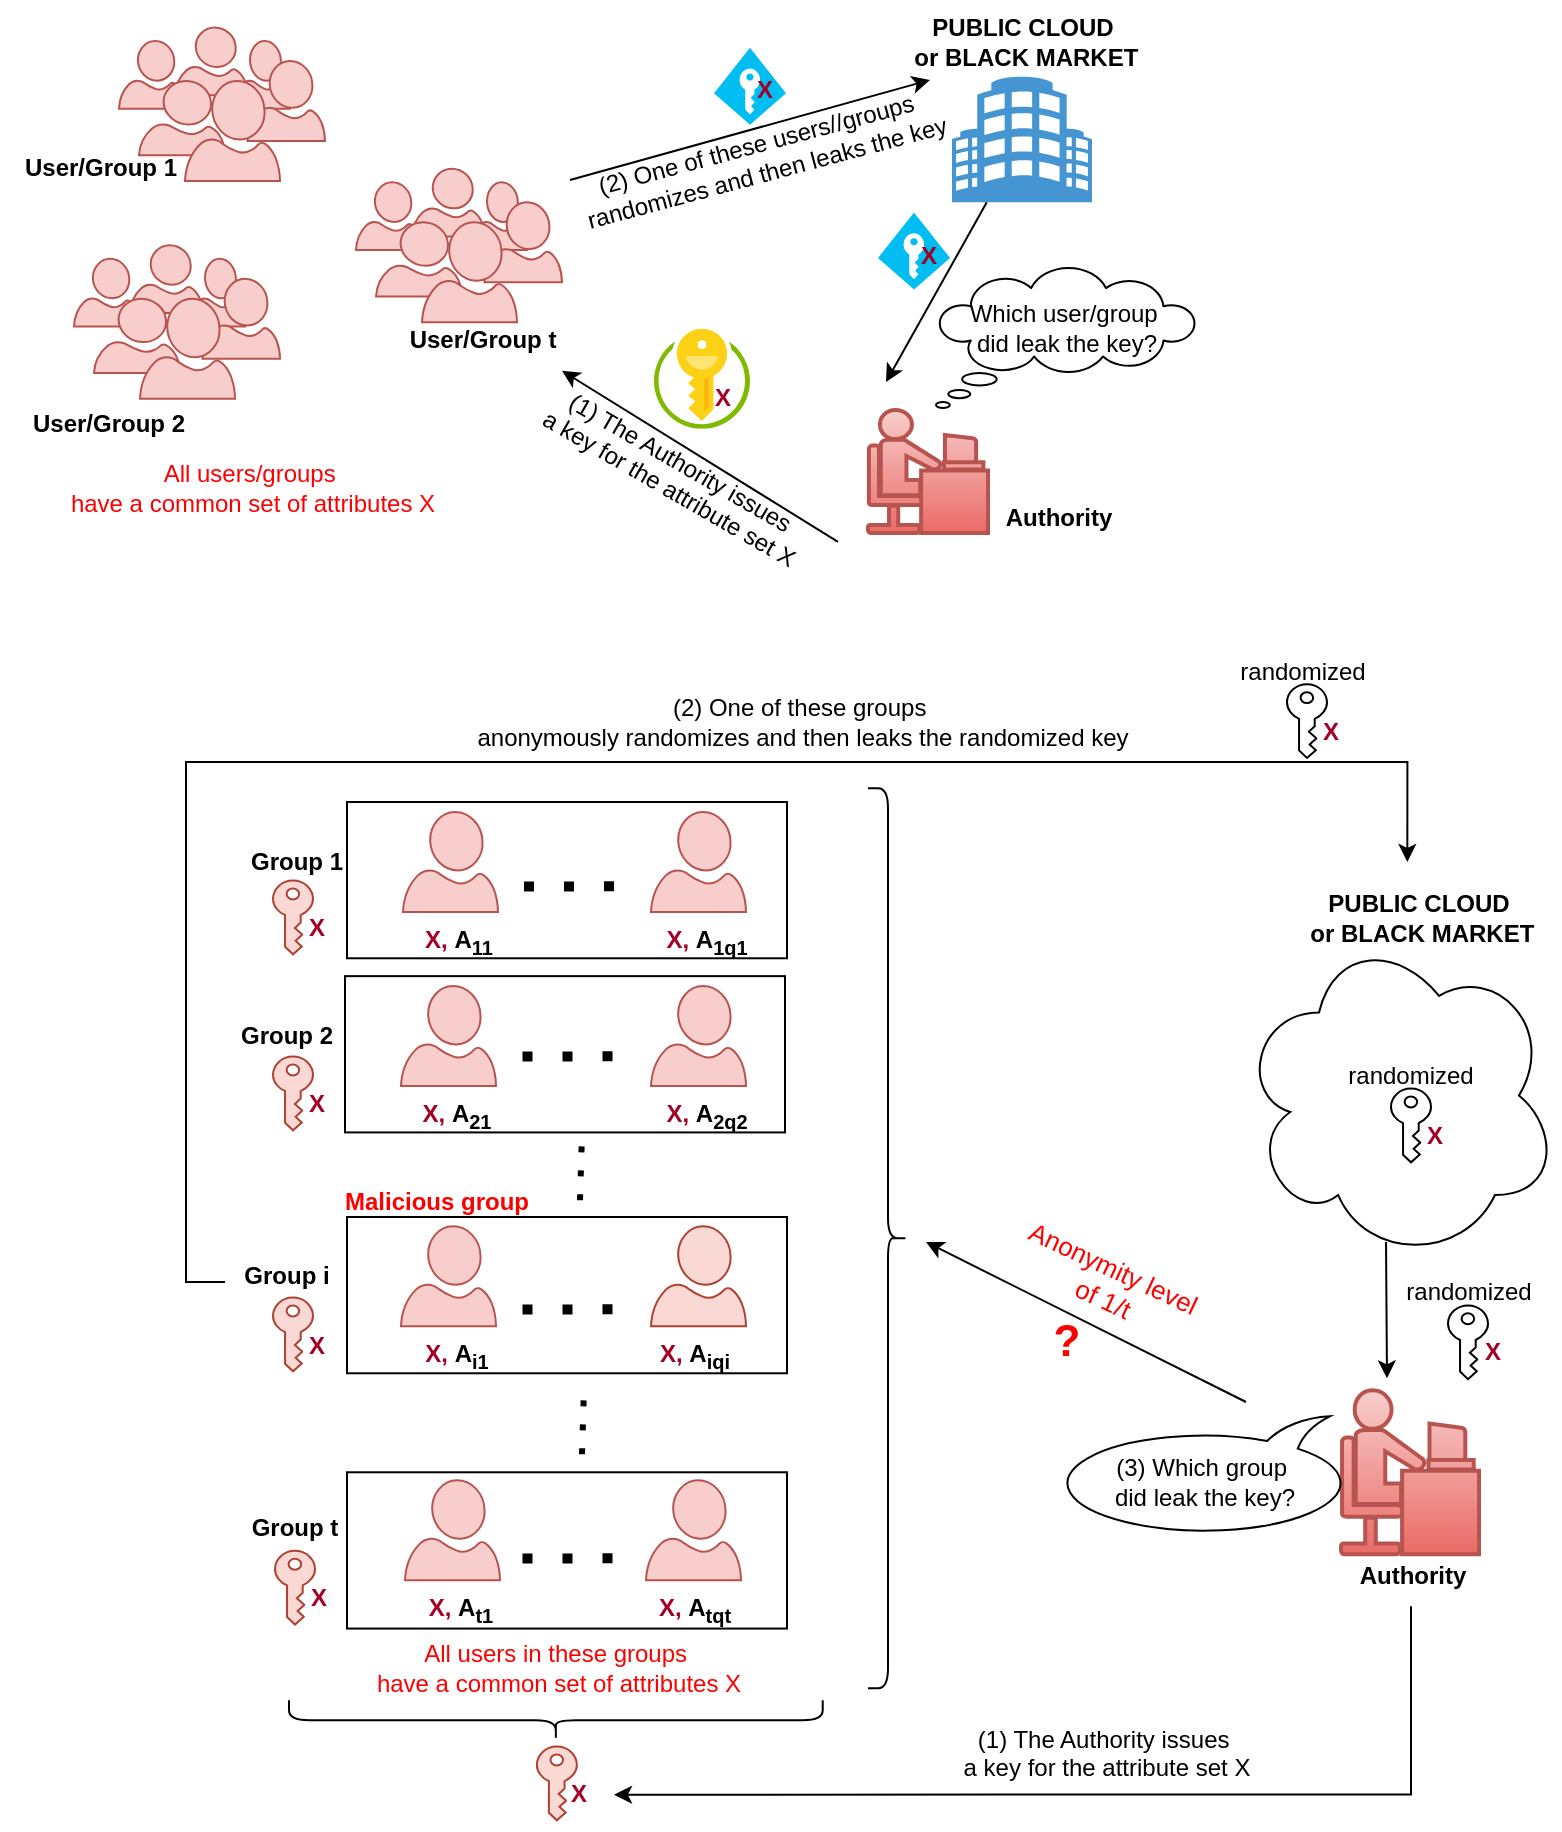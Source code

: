 <mxfile version="26.1.1">
  <diagram name="Page-1" id="iNv-rYqBdV9eewJ0w_0u">
    <mxGraphModel dx="1434" dy="827" grid="1" gridSize="10" guides="1" tooltips="1" connect="1" arrows="1" fold="1" page="1" pageScale="1" pageWidth="827" pageHeight="1169" math="0" shadow="0">
      <root>
        <mxCell id="0" />
        <mxCell id="1" parent="0" />
        <mxCell id="Tk-aLL4FKmr5D07AJqrm-2" value="" style="whiteSpace=wrap;html=1;shape=mxgraph.basic.cloud_callout" vertex="1" parent="1">
          <mxGeometry x="525" y="543" width="130" height="70" as="geometry" />
        </mxCell>
        <mxCell id="Tk-aLL4FKmr5D07AJqrm-13" value="" style="image;sketch=0;aspect=fixed;html=1;points=[];align=center;fontSize=12;image=img/lib/mscae/Key_Vaults.svg;" vertex="1" parent="1">
          <mxGeometry x="384" y="573.39" width="48" height="50" as="geometry" />
        </mxCell>
        <mxCell id="Tk-aLL4FKmr5D07AJqrm-19" value="" style="verticalLabelPosition=bottom;html=1;verticalAlign=top;align=center;strokeColor=#b85450;fillColor=#f8cecc;shape=mxgraph.azure.user;" vertex="1" parent="1">
          <mxGeometry x="144.5" y="422.74" width="36.25" height="33.86" as="geometry" />
        </mxCell>
        <mxCell id="r3IqpD6B1Du6_-x1D-pc-7" value="PUBLIC CLOUD&lt;div&gt;&amp;nbsp;or BLACK MARKET&lt;/div&gt;" style="text;html=1;align=center;verticalAlign=middle;resizable=0;points=[];autosize=1;strokeColor=none;fillColor=none;fontStyle=1" parent="1" vertex="1">
          <mxGeometry x="503" y="409.53" width="130" height="40" as="geometry" />
        </mxCell>
        <mxCell id="r3IqpD6B1Du6_-x1D-pc-16" value="" style="verticalLabelPosition=bottom;html=1;verticalAlign=top;align=center;strokeColor=#b85450;fillColor=#f8cecc;shape=mxgraph.azure.user;" parent="1" vertex="1">
          <mxGeometry x="174" y="429.53" width="28" height="33.86" as="geometry" />
        </mxCell>
        <mxCell id="r3IqpD6B1Du6_-x1D-pc-18" value="" style="shape=mxgraph.cisco.people.androgenous_person;html=1;pointerEvents=1;dashed=0;fillColor=#f8cecc;strokeColor=#b85450;strokeWidth=2;verticalLabelPosition=bottom;verticalAlign=top;align=center;outlineConnect=0;gradientColor=#ea6b66;" parent="1" vertex="1">
          <mxGeometry x="491" y="614.06" width="60" height="61.47" as="geometry" />
        </mxCell>
        <mxCell id="r3IqpD6B1Du6_-x1D-pc-19" value="&lt;font color=&quot;#a20025&quot;&gt;X&lt;/font&gt;" style="text;html=1;align=center;verticalAlign=middle;resizable=0;points=[];autosize=1;strokeColor=none;fillColor=none;fontStyle=1" parent="1" vertex="1">
          <mxGeometry x="403" y="593.39" width="30" height="30" as="geometry" />
        </mxCell>
        <mxCell id="r3IqpD6B1Du6_-x1D-pc-36" value="Authority" style="text;html=1;align=center;verticalAlign=middle;resizable=0;points=[];autosize=1;strokeColor=none;fillColor=none;fontStyle=1" parent="1" vertex="1">
          <mxGeometry x="551" y="653.39" width="70" height="30" as="geometry" />
        </mxCell>
        <mxCell id="r3IqpD6B1Du6_-x1D-pc-43" value="" style="verticalLabelPosition=bottom;html=1;verticalAlign=top;align=center;strokeColor=#b85450;fillColor=#f8cecc;shape=mxgraph.azure.user;" parent="1" vertex="1">
          <mxGeometry x="116.5" y="429.53" width="33" height="33.86" as="geometry" />
        </mxCell>
        <mxCell id="Tk-aLL4FKmr5D07AJqrm-1" value="&lt;span style=&quot;color: rgb(255, 0, 0);&quot;&gt;All users/groups&amp;nbsp;&lt;/span&gt;&lt;div&gt;&lt;span style=&quot;color: rgb(255, 0, 0);&quot;&gt;have a common set of attributes X&lt;/span&gt;&lt;/div&gt;" style="text;html=1;align=center;verticalAlign=middle;resizable=0;points=[];autosize=1;strokeColor=none;fillColor=none;" vertex="1" parent="1">
          <mxGeometry x="78" y="633.39" width="210" height="40" as="geometry" />
        </mxCell>
        <mxCell id="Tk-aLL4FKmr5D07AJqrm-9" value="&lt;b&gt;User/Group 1&lt;/b&gt;" style="text;html=1;align=center;verticalAlign=middle;resizable=0;points=[];autosize=1;strokeColor=none;fillColor=none;" vertex="1" parent="1">
          <mxGeometry x="57" y="477.6" width="100" height="30" as="geometry" />
        </mxCell>
        <mxCell id="Tk-aLL4FKmr5D07AJqrm-10" value="&lt;b&gt;User/&lt;/b&gt;&lt;b&gt;Group 2&lt;/b&gt;" style="text;html=1;align=center;verticalAlign=middle;resizable=0;points=[];autosize=1;strokeColor=none;fillColor=none;" vertex="1" parent="1">
          <mxGeometry x="60.5" y="605.53" width="100" height="30" as="geometry" />
        </mxCell>
        <mxCell id="Tk-aLL4FKmr5D07AJqrm-11" value="&lt;b&gt;User/&lt;/b&gt;&lt;b&gt;Group t&lt;/b&gt;" style="text;html=1;align=center;verticalAlign=middle;resizable=0;points=[];autosize=1;strokeColor=none;fillColor=none;" vertex="1" parent="1">
          <mxGeometry x="248" y="564.39" width="100" height="30" as="geometry" />
        </mxCell>
        <mxCell id="Tk-aLL4FKmr5D07AJqrm-14" value="Which user/group&amp;nbsp;&lt;div&gt;did leak the key?&lt;/div&gt;" style="text;html=1;align=center;verticalAlign=middle;resizable=0;points=[];autosize=1;strokeColor=none;fillColor=none;" vertex="1" parent="1">
          <mxGeometry x="530" y="553.39" width="120" height="40" as="geometry" />
        </mxCell>
        <mxCell id="Tk-aLL4FKmr5D07AJqrm-16" value="" style="verticalLabelPosition=bottom;html=1;verticalAlign=top;align=center;strokeColor=#b85450;fillColor=#f8cecc;shape=mxgraph.azure.user;" vertex="1" parent="1">
          <mxGeometry x="126.5" y="449.53" width="43" height="37.07" as="geometry" />
        </mxCell>
        <mxCell id="Tk-aLL4FKmr5D07AJqrm-17" value="" style="verticalLabelPosition=bottom;html=1;verticalAlign=top;align=center;strokeColor=#b85450;fillColor=#f8cecc;shape=mxgraph.azure.user;" vertex="1" parent="1">
          <mxGeometry x="180.75" y="439.53" width="38.75" height="40" as="geometry" />
        </mxCell>
        <mxCell id="Tk-aLL4FKmr5D07AJqrm-18" value="" style="verticalLabelPosition=bottom;html=1;verticalAlign=top;align=center;strokeColor=#b85450;fillColor=#f8cecc;shape=mxgraph.azure.user;" vertex="1" parent="1">
          <mxGeometry x="149.5" y="449.53" width="47.5" height="50" as="geometry" />
        </mxCell>
        <mxCell id="Tk-aLL4FKmr5D07AJqrm-20" value="" style="verticalLabelPosition=bottom;html=1;verticalAlign=top;align=center;strokeColor=#b85450;fillColor=#f8cecc;shape=mxgraph.azure.user;" vertex="1" parent="1">
          <mxGeometry x="122" y="531.6" width="36.25" height="33.86" as="geometry" />
        </mxCell>
        <mxCell id="Tk-aLL4FKmr5D07AJqrm-21" value="" style="verticalLabelPosition=bottom;html=1;verticalAlign=top;align=center;strokeColor=#b85450;fillColor=#f8cecc;shape=mxgraph.azure.user;" vertex="1" parent="1">
          <mxGeometry x="151.5" y="538.39" width="28" height="33.86" as="geometry" />
        </mxCell>
        <mxCell id="Tk-aLL4FKmr5D07AJqrm-22" value="" style="verticalLabelPosition=bottom;html=1;verticalAlign=top;align=center;strokeColor=#b85450;fillColor=#f8cecc;shape=mxgraph.azure.user;" vertex="1" parent="1">
          <mxGeometry x="94" y="538.39" width="33" height="33.86" as="geometry" />
        </mxCell>
        <mxCell id="Tk-aLL4FKmr5D07AJqrm-23" value="" style="verticalLabelPosition=bottom;html=1;verticalAlign=top;align=center;strokeColor=#b85450;fillColor=#f8cecc;shape=mxgraph.azure.user;" vertex="1" parent="1">
          <mxGeometry x="104" y="558.39" width="43" height="37.07" as="geometry" />
        </mxCell>
        <mxCell id="Tk-aLL4FKmr5D07AJqrm-24" value="" style="verticalLabelPosition=bottom;html=1;verticalAlign=top;align=center;strokeColor=#b85450;fillColor=#f8cecc;shape=mxgraph.azure.user;" vertex="1" parent="1">
          <mxGeometry x="158.25" y="548.39" width="38.75" height="40" as="geometry" />
        </mxCell>
        <mxCell id="Tk-aLL4FKmr5D07AJqrm-25" value="" style="verticalLabelPosition=bottom;html=1;verticalAlign=top;align=center;strokeColor=#b85450;fillColor=#f8cecc;shape=mxgraph.azure.user;" vertex="1" parent="1">
          <mxGeometry x="127" y="558.39" width="47.5" height="50" as="geometry" />
        </mxCell>
        <mxCell id="Tk-aLL4FKmr5D07AJqrm-32" value="" style="verticalLabelPosition=bottom;html=1;verticalAlign=top;align=center;strokeColor=#b85450;fillColor=#f8cecc;shape=mxgraph.azure.user;" vertex="1" parent="1">
          <mxGeometry x="263" y="493.39" width="36.25" height="33.86" as="geometry" />
        </mxCell>
        <mxCell id="Tk-aLL4FKmr5D07AJqrm-33" value="" style="verticalLabelPosition=bottom;html=1;verticalAlign=top;align=center;strokeColor=#b85450;fillColor=#f8cecc;shape=mxgraph.azure.user;" vertex="1" parent="1">
          <mxGeometry x="292.5" y="500.18" width="28" height="33.86" as="geometry" />
        </mxCell>
        <mxCell id="Tk-aLL4FKmr5D07AJqrm-34" value="" style="verticalLabelPosition=bottom;html=1;verticalAlign=top;align=center;strokeColor=#b85450;fillColor=#f8cecc;shape=mxgraph.azure.user;" vertex="1" parent="1">
          <mxGeometry x="235" y="500.18" width="33" height="33.86" as="geometry" />
        </mxCell>
        <mxCell id="Tk-aLL4FKmr5D07AJqrm-35" value="" style="verticalLabelPosition=bottom;html=1;verticalAlign=top;align=center;strokeColor=#b85450;fillColor=#f8cecc;shape=mxgraph.azure.user;" vertex="1" parent="1">
          <mxGeometry x="245" y="520.18" width="43" height="37.07" as="geometry" />
        </mxCell>
        <mxCell id="Tk-aLL4FKmr5D07AJqrm-36" value="" style="verticalLabelPosition=bottom;html=1;verticalAlign=top;align=center;strokeColor=#b85450;fillColor=#f8cecc;shape=mxgraph.azure.user;" vertex="1" parent="1">
          <mxGeometry x="299.25" y="510.18" width="38.75" height="40" as="geometry" />
        </mxCell>
        <mxCell id="Tk-aLL4FKmr5D07AJqrm-37" value="" style="verticalLabelPosition=bottom;html=1;verticalAlign=top;align=center;strokeColor=#b85450;fillColor=#f8cecc;shape=mxgraph.azure.user;" vertex="1" parent="1">
          <mxGeometry x="268" y="520.18" width="47.5" height="50" as="geometry" />
        </mxCell>
        <mxCell id="Tk-aLL4FKmr5D07AJqrm-49" value="" style="shadow=0;dashed=0;html=1;strokeColor=none;fillColor=#4495D1;labelPosition=center;verticalLabelPosition=bottom;verticalAlign=top;align=center;outlineConnect=0;shape=mxgraph.veeam.building;" vertex="1" parent="1">
          <mxGeometry x="533" y="447.37" width="70" height="62.81" as="geometry" />
        </mxCell>
        <mxCell id="Tk-aLL4FKmr5D07AJqrm-52" value="" style="endArrow=classic;html=1;rounded=0;" edge="1" parent="1">
          <mxGeometry width="50" height="50" relative="1" as="geometry">
            <mxPoint x="476" y="679.92" as="sourcePoint" />
            <mxPoint x="338" y="594.39" as="targetPoint" />
          </mxGeometry>
        </mxCell>
        <mxCell id="Tk-aLL4FKmr5D07AJqrm-53" value="(1) The Authority issues&amp;nbsp;&lt;div&gt;a key for the attribute set X&lt;div&gt;&lt;br&gt;&lt;/div&gt;&lt;/div&gt;" style="text;html=1;align=center;verticalAlign=middle;resizable=0;points=[];autosize=1;strokeColor=none;fillColor=none;rotation=30;" vertex="1" parent="1">
          <mxGeometry x="305.5" y="623.39" width="170" height="60" as="geometry" />
        </mxCell>
        <mxCell id="Tk-aLL4FKmr5D07AJqrm-56" value="" style="verticalLabelPosition=bottom;html=1;verticalAlign=top;align=center;strokeColor=none;fillColor=#00BEF2;shape=mxgraph.azure.access_control;" vertex="1" parent="1">
          <mxGeometry x="414" y="432.88" width="36" height="38.53" as="geometry" />
        </mxCell>
        <mxCell id="Tk-aLL4FKmr5D07AJqrm-57" value="&lt;font color=&quot;#a20025&quot;&gt;X&lt;/font&gt;" style="text;html=1;align=center;verticalAlign=middle;resizable=0;points=[];autosize=1;strokeColor=none;fillColor=none;fontStyle=1" vertex="1" parent="1">
          <mxGeometry x="424" y="439.08" width="30" height="30" as="geometry" />
        </mxCell>
        <mxCell id="Tk-aLL4FKmr5D07AJqrm-58" value="" style="endArrow=classic;html=1;rounded=0;" edge="1" parent="1">
          <mxGeometry width="50" height="50" relative="1" as="geometry">
            <mxPoint x="342" y="499" as="sourcePoint" />
            <mxPoint x="522" y="449" as="targetPoint" />
          </mxGeometry>
        </mxCell>
        <mxCell id="Tk-aLL4FKmr5D07AJqrm-59" value="(2) One of these users//groups&amp;nbsp;&lt;div&gt;randomizes and then leaks the key&lt;/div&gt;" style="text;html=1;align=center;verticalAlign=middle;resizable=0;points=[];autosize=1;strokeColor=none;fillColor=none;rotation=-15;" vertex="1" parent="1">
          <mxGeometry x="333" y="467.6" width="210" height="40" as="geometry" />
        </mxCell>
        <mxCell id="Tk-aLL4FKmr5D07AJqrm-62" value="" style="endArrow=classic;html=1;rounded=0;" edge="1" parent="1" source="Tk-aLL4FKmr5D07AJqrm-49">
          <mxGeometry width="50" height="50" relative="1" as="geometry">
            <mxPoint x="540" y="510" as="sourcePoint" />
            <mxPoint x="500" y="600" as="targetPoint" />
          </mxGeometry>
        </mxCell>
        <mxCell id="Tk-aLL4FKmr5D07AJqrm-63" value="" style="verticalLabelPosition=bottom;html=1;verticalAlign=top;align=center;strokeColor=none;fillColor=#00BEF2;shape=mxgraph.azure.access_control;" vertex="1" parent="1">
          <mxGeometry x="496" y="515.25" width="36" height="38.53" as="geometry" />
        </mxCell>
        <mxCell id="Tk-aLL4FKmr5D07AJqrm-64" value="&lt;font color=&quot;#a20025&quot;&gt;X&lt;/font&gt;" style="text;html=1;align=center;verticalAlign=middle;resizable=0;points=[];autosize=1;strokeColor=none;fillColor=none;fontStyle=1" vertex="1" parent="1">
          <mxGeometry x="506" y="522.45" width="30" height="30" as="geometry" />
        </mxCell>
        <mxCell id="Tk-aLL4FKmr5D07AJqrm-65" value="" style="rounded=0;whiteSpace=wrap;html=1;" vertex="1" parent="1">
          <mxGeometry x="230.5" y="1145.14" width="220" height="78.14" as="geometry" />
        </mxCell>
        <mxCell id="Tk-aLL4FKmr5D07AJqrm-66" value="" style="rounded=0;whiteSpace=wrap;html=1;" vertex="1" parent="1">
          <mxGeometry x="230.5" y="1017.5" width="220" height="78.14" as="geometry" />
        </mxCell>
        <mxCell id="Tk-aLL4FKmr5D07AJqrm-67" value="" style="rounded=0;whiteSpace=wrap;html=1;" vertex="1" parent="1">
          <mxGeometry x="229.5" y="897.07" width="220" height="78.14" as="geometry" />
        </mxCell>
        <mxCell id="Tk-aLL4FKmr5D07AJqrm-68" value="" style="rounded=0;whiteSpace=wrap;html=1;" vertex="1" parent="1">
          <mxGeometry x="230.5" y="810" width="220" height="78.14" as="geometry" />
        </mxCell>
        <mxCell id="Tk-aLL4FKmr5D07AJqrm-69" value="" style="ellipse;shape=cloud;whiteSpace=wrap;html=1;" vertex="1" parent="1">
          <mxGeometry x="676.5" y="873.72" width="160" height="166" as="geometry" />
        </mxCell>
        <mxCell id="Tk-aLL4FKmr5D07AJqrm-70" value="" style="verticalLabelPosition=bottom;html=1;verticalAlign=top;align=center;strokeColor=#b85450;fillColor=#f8cecc;shape=mxgraph.azure.user;" vertex="1" parent="1">
          <mxGeometry x="382.5" y="815" width="47.5" height="50" as="geometry" />
        </mxCell>
        <mxCell id="Tk-aLL4FKmr5D07AJqrm-71" value="" style="verticalLabelPosition=bottom;html=1;verticalAlign=top;align=center;strokeColor=#ae4132;fillColor=#fad9d5;shape=mxgraph.azure.user;" vertex="1" parent="1">
          <mxGeometry x="382.5" y="1022.14" width="47.5" height="50" as="geometry" />
        </mxCell>
        <mxCell id="Tk-aLL4FKmr5D07AJqrm-72" value="" style="verticalLabelPosition=bottom;html=1;verticalAlign=top;align=center;strokeColor=#b85450;fillColor=#f8cecc;shape=mxgraph.azure.user;" vertex="1" parent="1">
          <mxGeometry x="380" y="1149.14" width="47.5" height="50" as="geometry" />
        </mxCell>
        <mxCell id="Tk-aLL4FKmr5D07AJqrm-73" value="&lt;font color=&quot;#a20025&quot;&gt;X,&lt;/font&gt;&amp;nbsp;A&lt;sub&gt;1q1&lt;/sub&gt;" style="text;html=1;align=center;verticalAlign=middle;resizable=0;points=[];autosize=1;strokeColor=none;fillColor=none;fontStyle=1" vertex="1" parent="1">
          <mxGeometry x="379.5" y="865" width="60" height="30" as="geometry" />
        </mxCell>
        <mxCell id="Tk-aLL4FKmr5D07AJqrm-74" value="" style="sketch=0;pointerEvents=1;shadow=0;dashed=0;html=1;labelPosition=center;verticalLabelPosition=bottom;verticalAlign=top;outlineConnect=0;align=center;shape=mxgraph.office.security.key_permissions;rotation=0;" vertex="1" parent="1">
          <mxGeometry x="752.5" y="953.29" width="20" height="36.85" as="geometry" />
        </mxCell>
        <mxCell id="Tk-aLL4FKmr5D07AJqrm-75" value="PUBLIC CLOUD&lt;div&gt;&amp;nbsp;or BLACK MARKET&lt;/div&gt;" style="text;html=1;align=center;verticalAlign=middle;resizable=0;points=[];autosize=1;strokeColor=none;fillColor=none;fontStyle=1" vertex="1" parent="1">
          <mxGeometry x="700.5" y="848.0" width="130" height="40" as="geometry" />
        </mxCell>
        <mxCell id="Tk-aLL4FKmr5D07AJqrm-76" value="randomized" style="text;html=1;align=center;verticalAlign=middle;resizable=0;points=[];autosize=1;strokeColor=none;fillColor=none;fontStyle=0" vertex="1" parent="1">
          <mxGeometry x="717" y="931.56" width="90" height="30" as="geometry" />
        </mxCell>
        <mxCell id="Tk-aLL4FKmr5D07AJqrm-77" value="" style="sketch=0;pointerEvents=1;shadow=0;dashed=0;html=1;labelPosition=center;verticalLabelPosition=bottom;verticalAlign=top;outlineConnect=0;align=center;shape=mxgraph.office.security.key_permissions;rotation=0;" vertex="1" parent="1">
          <mxGeometry x="700.5" y="751.15" width="20" height="36.85" as="geometry" />
        </mxCell>
        <mxCell id="Tk-aLL4FKmr5D07AJqrm-78" value="&lt;font color=&quot;#a20025&quot;&gt;X&lt;/font&gt;" style="text;html=1;align=center;verticalAlign=middle;resizable=0;points=[];autosize=1;strokeColor=none;fillColor=none;fontStyle=1" vertex="1" parent="1">
          <mxGeometry x="706.5" y="760" width="30" height="30" as="geometry" />
        </mxCell>
        <mxCell id="Tk-aLL4FKmr5D07AJqrm-81" value="&lt;font color=&quot;#a20025&quot;&gt;X,&lt;/font&gt;&amp;nbsp;A&lt;sub&gt;iqi&lt;/sub&gt;" style="text;html=1;align=center;verticalAlign=middle;resizable=0;points=[];autosize=1;strokeColor=none;fillColor=none;fontStyle=1" vertex="1" parent="1">
          <mxGeometry x="373.75" y="1072.14" width="60" height="30" as="geometry" />
        </mxCell>
        <mxCell id="Tk-aLL4FKmr5D07AJqrm-82" value="&lt;font color=&quot;#a20025&quot;&gt;X,&lt;/font&gt;&amp;nbsp;A&lt;sub&gt;tq&lt;/sub&gt;&lt;sub&gt;t&lt;/sub&gt;" style="text;html=1;align=center;verticalAlign=middle;resizable=0;points=[];autosize=1;strokeColor=none;fillColor=none;fontStyle=1" vertex="1" parent="1">
          <mxGeometry x="373.75" y="1199.14" width="60" height="30" as="geometry" />
        </mxCell>
        <mxCell id="Tk-aLL4FKmr5D07AJqrm-83" value="&lt;span style=&quot;color: rgb(255, 0, 0);&quot;&gt;Malicious group&lt;/span&gt;" style="text;html=1;align=center;verticalAlign=middle;resizable=0;points=[];autosize=1;strokeColor=none;fillColor=none;fontStyle=1" vertex="1" parent="1">
          <mxGeometry x="220" y="995.14" width="110" height="30" as="geometry" />
        </mxCell>
        <mxCell id="Tk-aLL4FKmr5D07AJqrm-84" value="" style="verticalLabelPosition=bottom;html=1;verticalAlign=top;align=center;strokeColor=#b85450;fillColor=#f8cecc;shape=mxgraph.azure.user;" vertex="1" parent="1">
          <mxGeometry x="382.5" y="902" width="47.5" height="50" as="geometry" />
        </mxCell>
        <mxCell id="Tk-aLL4FKmr5D07AJqrm-85" value="&lt;font color=&quot;#a20025&quot;&gt;X,&lt;/font&gt;&amp;nbsp;A&lt;sub&gt;2q2&lt;/sub&gt;" style="text;html=1;align=center;verticalAlign=middle;resizable=0;points=[];autosize=1;strokeColor=none;fillColor=none;fontStyle=1" vertex="1" parent="1">
          <mxGeometry x="379.5" y="952" width="60" height="30" as="geometry" />
        </mxCell>
        <mxCell id="Tk-aLL4FKmr5D07AJqrm-86" value="" style="shape=mxgraph.cisco.people.androgenous_person;html=1;pointerEvents=1;dashed=0;fillColor=#f8cecc;strokeColor=#b85450;strokeWidth=2;verticalLabelPosition=bottom;verticalAlign=top;align=center;outlineConnect=0;gradientColor=#ea6b66;" vertex="1" parent="1">
          <mxGeometry x="727.5" y="1104.14" width="69" height="82" as="geometry" />
        </mxCell>
        <mxCell id="Tk-aLL4FKmr5D07AJqrm-87" value="&lt;font color=&quot;#a20025&quot;&gt;X&lt;/font&gt;" style="text;html=1;align=center;verticalAlign=middle;resizable=0;points=[];autosize=1;strokeColor=none;fillColor=none;fontStyle=1" vertex="1" parent="1">
          <mxGeometry x="759" y="961.56" width="30" height="30" as="geometry" />
        </mxCell>
        <mxCell id="Tk-aLL4FKmr5D07AJqrm-88" value="" style="endArrow=classic;html=1;rounded=0;strokeWidth=1;" edge="1" parent="1">
          <mxGeometry width="50" height="50" relative="1" as="geometry">
            <mxPoint x="750" y="1030" as="sourcePoint" />
            <mxPoint x="750.5" y="1098.14" as="targetPoint" />
          </mxGeometry>
        </mxCell>
        <mxCell id="Tk-aLL4FKmr5D07AJqrm-89" value="" style="sketch=0;pointerEvents=1;shadow=0;dashed=0;html=1;labelPosition=center;verticalLabelPosition=bottom;verticalAlign=top;outlineConnect=0;align=center;shape=mxgraph.office.security.key_permissions;rotation=0;" vertex="1" parent="1">
          <mxGeometry x="781" y="1061.71" width="20" height="36.85" as="geometry" />
        </mxCell>
        <mxCell id="Tk-aLL4FKmr5D07AJqrm-90" value="&lt;font color=&quot;#a20025&quot;&gt;X&lt;/font&gt;" style="text;html=1;align=center;verticalAlign=middle;resizable=0;points=[];autosize=1;strokeColor=none;fillColor=none;fontStyle=1" vertex="1" parent="1">
          <mxGeometry x="788" y="1070.14" width="30" height="30" as="geometry" />
        </mxCell>
        <mxCell id="Tk-aLL4FKmr5D07AJqrm-95" value="&lt;b&gt;&lt;font color=&quot;#ff0000&quot; style=&quot;font-size: 22px;&quot;&gt;?&lt;/font&gt;&lt;/b&gt;" style="text;html=1;align=center;verticalAlign=middle;resizable=0;points=[];autosize=1;strokeColor=none;fillColor=none;" vertex="1" parent="1">
          <mxGeometry x="570" y="1060.14" width="40" height="40" as="geometry" />
        </mxCell>
        <mxCell id="Tk-aLL4FKmr5D07AJqrm-97" value="randomized" style="text;html=1;align=center;verticalAlign=middle;resizable=0;points=[];autosize=1;strokeColor=none;fillColor=none;fontStyle=0" vertex="1" parent="1">
          <mxGeometry x="746" y="1040.14" width="90" height="30" as="geometry" />
        </mxCell>
        <mxCell id="Tk-aLL4FKmr5D07AJqrm-104" value="Authority" style="text;html=1;align=center;verticalAlign=middle;resizable=0;points=[];autosize=1;strokeColor=none;fillColor=none;fontStyle=1" vertex="1" parent="1">
          <mxGeometry x="727.5" y="1182.14" width="70" height="30" as="geometry" />
        </mxCell>
        <mxCell id="Tk-aLL4FKmr5D07AJqrm-105" value="" style="endArrow=none;dashed=1;html=1;dashPattern=1 3;strokeWidth=3;rounded=0;" edge="1" parent="1">
          <mxGeometry width="50" height="50" relative="1" as="geometry">
            <mxPoint x="348" y="1136.14" as="sourcePoint" />
            <mxPoint x="349" y="1103" as="targetPoint" />
          </mxGeometry>
        </mxCell>
        <mxCell id="Tk-aLL4FKmr5D07AJqrm-107" value="" style="verticalLabelPosition=bottom;html=1;verticalAlign=top;align=center;strokeColor=#b85450;fillColor=#f8cecc;shape=mxgraph.azure.user;" vertex="1" parent="1">
          <mxGeometry x="258.5" y="815" width="47.5" height="50" as="geometry" />
        </mxCell>
        <mxCell id="Tk-aLL4FKmr5D07AJqrm-108" value="&lt;font color=&quot;#a20025&quot;&gt;X,&lt;/font&gt;&amp;nbsp;A&lt;sub&gt;11&lt;/sub&gt;" style="text;html=1;align=center;verticalAlign=middle;resizable=0;points=[];autosize=1;strokeColor=none;fillColor=none;fontStyle=1" vertex="1" parent="1">
          <mxGeometry x="255.5" y="865" width="60" height="30" as="geometry" />
        </mxCell>
        <mxCell id="Tk-aLL4FKmr5D07AJqrm-109" value="" style="verticalLabelPosition=bottom;html=1;verticalAlign=top;align=center;strokeColor=#b85450;fillColor=#f8cecc;shape=mxgraph.azure.user;" vertex="1" parent="1">
          <mxGeometry x="257.5" y="902" width="47.5" height="50" as="geometry" />
        </mxCell>
        <mxCell id="Tk-aLL4FKmr5D07AJqrm-110" value="&lt;font color=&quot;#a20025&quot;&gt;X,&lt;/font&gt;&amp;nbsp;A&lt;sub&gt;21&lt;/sub&gt;" style="text;html=1;align=center;verticalAlign=middle;resizable=0;points=[];autosize=1;strokeColor=none;fillColor=none;fontStyle=1" vertex="1" parent="1">
          <mxGeometry x="254.5" y="952" width="60" height="30" as="geometry" />
        </mxCell>
        <mxCell id="Tk-aLL4FKmr5D07AJqrm-111" value="" style="verticalLabelPosition=bottom;html=1;verticalAlign=top;align=center;strokeColor=#b85450;fillColor=#f8cecc;shape=mxgraph.azure.user;" vertex="1" parent="1">
          <mxGeometry x="257.5" y="1022.14" width="47.5" height="50" as="geometry" />
        </mxCell>
        <mxCell id="Tk-aLL4FKmr5D07AJqrm-112" value="&lt;font color=&quot;#a20025&quot;&gt;X,&lt;/font&gt;&amp;nbsp;A&lt;sub&gt;i1&lt;/sub&gt;" style="text;html=1;align=center;verticalAlign=middle;resizable=0;points=[];autosize=1;strokeColor=none;fillColor=none;fontStyle=1" vertex="1" parent="1">
          <mxGeometry x="259.5" y="1072.14" width="50" height="30" as="geometry" />
        </mxCell>
        <mxCell id="Tk-aLL4FKmr5D07AJqrm-113" value="" style="verticalLabelPosition=bottom;html=1;verticalAlign=top;align=center;strokeColor=#b85450;fillColor=#f8cecc;shape=mxgraph.azure.user;" vertex="1" parent="1">
          <mxGeometry x="259.5" y="1149.14" width="47.5" height="50" as="geometry" />
        </mxCell>
        <mxCell id="Tk-aLL4FKmr5D07AJqrm-114" value="&lt;font color=&quot;#a20025&quot;&gt;X,&lt;/font&gt;&amp;nbsp;A&lt;sub&gt;t1&lt;/sub&gt;" style="text;html=1;align=center;verticalAlign=middle;resizable=0;points=[];autosize=1;strokeColor=none;fillColor=none;fontStyle=1" vertex="1" parent="1">
          <mxGeometry x="261.5" y="1199.14" width="50" height="30" as="geometry" />
        </mxCell>
        <mxCell id="Tk-aLL4FKmr5D07AJqrm-115" value="" style="endArrow=none;dashed=1;html=1;dashPattern=1 3;strokeWidth=5;rounded=0;" edge="1" parent="1">
          <mxGeometry width="50" height="50" relative="1" as="geometry">
            <mxPoint x="319" y="852.28" as="sourcePoint" />
            <mxPoint x="369.5" y="852.14" as="targetPoint" />
          </mxGeometry>
        </mxCell>
        <mxCell id="Tk-aLL4FKmr5D07AJqrm-116" value="" style="endArrow=none;dashed=1;html=1;dashPattern=1 3;strokeWidth=5;rounded=0;" edge="1" parent="1">
          <mxGeometry width="50" height="50" relative="1" as="geometry">
            <mxPoint x="318.25" y="937.28" as="sourcePoint" />
            <mxPoint x="368.75" y="937.14" as="targetPoint" />
          </mxGeometry>
        </mxCell>
        <mxCell id="Tk-aLL4FKmr5D07AJqrm-117" value="" style="endArrow=none;dashed=1;html=1;dashPattern=1 3;strokeWidth=5;rounded=0;" edge="1" parent="1">
          <mxGeometry width="50" height="50" relative="1" as="geometry">
            <mxPoint x="318.25" y="1063.78" as="sourcePoint" />
            <mxPoint x="368.75" y="1063.64" as="targetPoint" />
          </mxGeometry>
        </mxCell>
        <mxCell id="Tk-aLL4FKmr5D07AJqrm-118" value="" style="endArrow=none;dashed=1;html=1;dashPattern=1 3;strokeWidth=5;rounded=0;" edge="1" parent="1">
          <mxGeometry width="50" height="50" relative="1" as="geometry">
            <mxPoint x="318.25" y="1188.28" as="sourcePoint" />
            <mxPoint x="368.75" y="1188.14" as="targetPoint" />
          </mxGeometry>
        </mxCell>
        <mxCell id="Tk-aLL4FKmr5D07AJqrm-119" value="Group 1" style="text;html=1;align=center;verticalAlign=middle;resizable=0;points=[];autosize=1;strokeColor=none;fillColor=none;fontStyle=1" vertex="1" parent="1">
          <mxGeometry x="169.5" y="825" width="70" height="30" as="geometry" />
        </mxCell>
        <mxCell id="Tk-aLL4FKmr5D07AJqrm-120" value="Group 2" style="text;html=1;align=center;verticalAlign=middle;resizable=0;points=[];autosize=1;strokeColor=none;fillColor=none;fontStyle=1" vertex="1" parent="1">
          <mxGeometry x="165.13" y="912" width="70" height="30" as="geometry" />
        </mxCell>
        <mxCell id="Tk-aLL4FKmr5D07AJqrm-145" style="edgeStyle=orthogonalEdgeStyle;rounded=0;orthogonalLoop=1;jettySize=auto;html=1;" edge="1" parent="1" source="Tk-aLL4FKmr5D07AJqrm-121">
          <mxGeometry relative="1" as="geometry">
            <mxPoint x="760.667" y="840" as="targetPoint" />
            <Array as="points">
              <mxPoint x="150" y="1050" />
              <mxPoint x="150" y="790" />
              <mxPoint x="761" y="790" />
            </Array>
          </mxGeometry>
        </mxCell>
        <mxCell id="Tk-aLL4FKmr5D07AJqrm-121" value="Group i" style="text;html=1;align=center;verticalAlign=middle;resizable=0;points=[];autosize=1;strokeColor=none;fillColor=none;fontStyle=1" vertex="1" parent="1">
          <mxGeometry x="169.5" y="1032.14" width="60" height="30" as="geometry" />
        </mxCell>
        <mxCell id="Tk-aLL4FKmr5D07AJqrm-122" value="Group t" style="text;html=1;align=center;verticalAlign=middle;resizable=0;points=[];autosize=1;strokeColor=none;fillColor=none;fontStyle=1" vertex="1" parent="1">
          <mxGeometry x="174" y="1158.14" width="60" height="30" as="geometry" />
        </mxCell>
        <mxCell id="Tk-aLL4FKmr5D07AJqrm-123" value="&lt;span style=&quot;color: rgb(255, 0, 0);&quot;&gt;All users in these groups&amp;nbsp;&lt;/span&gt;&lt;div&gt;&lt;span style=&quot;color: rgb(255, 0, 0);&quot;&gt;have a common set of attributes X&lt;/span&gt;&lt;/div&gt;" style="text;html=1;align=center;verticalAlign=middle;resizable=0;points=[];autosize=1;strokeColor=none;fillColor=none;" vertex="1" parent="1">
          <mxGeometry x="230.5" y="1223.28" width="210" height="40" as="geometry" />
        </mxCell>
        <mxCell id="Tk-aLL4FKmr5D07AJqrm-126" value="" style="sketch=0;pointerEvents=1;shadow=0;dashed=0;html=1;strokeColor=#ae4132;labelPosition=center;verticalLabelPosition=bottom;verticalAlign=top;outlineConnect=0;align=center;shape=mxgraph.office.security.key_permissions;fillColor=#fad9d5;rotation=0;" vertex="1" parent="1">
          <mxGeometry x="193.5" y="1057.79" width="20" height="36.85" as="geometry" />
        </mxCell>
        <mxCell id="Tk-aLL4FKmr5D07AJqrm-127" value="&lt;font color=&quot;#a20025&quot;&gt;X&lt;/font&gt;" style="text;html=1;align=center;verticalAlign=middle;resizable=0;points=[];autosize=1;strokeColor=none;fillColor=none;fontStyle=1" vertex="1" parent="1">
          <mxGeometry x="199.5" y="1066.64" width="30" height="30" as="geometry" />
        </mxCell>
        <mxCell id="Tk-aLL4FKmr5D07AJqrm-128" value="" style="sketch=0;pointerEvents=1;shadow=0;dashed=0;html=1;strokeColor=#ae4132;labelPosition=center;verticalLabelPosition=bottom;verticalAlign=top;outlineConnect=0;align=center;shape=mxgraph.office.security.key_permissions;fillColor=#fad9d5;rotation=0;" vertex="1" parent="1">
          <mxGeometry x="194.5" y="1184.43" width="20" height="36.85" as="geometry" />
        </mxCell>
        <mxCell id="Tk-aLL4FKmr5D07AJqrm-129" value="&lt;font color=&quot;#a20025&quot;&gt;X&lt;/font&gt;" style="text;html=1;align=center;verticalAlign=middle;resizable=0;points=[];autosize=1;strokeColor=none;fillColor=none;fontStyle=1" vertex="1" parent="1">
          <mxGeometry x="200.5" y="1193.28" width="30" height="30" as="geometry" />
        </mxCell>
        <mxCell id="Tk-aLL4FKmr5D07AJqrm-132" value="" style="sketch=0;pointerEvents=1;shadow=0;dashed=0;html=1;strokeColor=#ae4132;labelPosition=center;verticalLabelPosition=bottom;verticalAlign=top;outlineConnect=0;align=center;shape=mxgraph.office.security.key_permissions;fillColor=#fad9d5;rotation=0;" vertex="1" parent="1">
          <mxGeometry x="193.5" y="937.29" width="20" height="36.85" as="geometry" />
        </mxCell>
        <mxCell id="Tk-aLL4FKmr5D07AJqrm-133" value="&lt;font color=&quot;#a20025&quot;&gt;X&lt;/font&gt;" style="text;html=1;align=center;verticalAlign=middle;resizable=0;points=[];autosize=1;strokeColor=none;fillColor=none;fontStyle=1" vertex="1" parent="1">
          <mxGeometry x="199.5" y="946.14" width="30" height="30" as="geometry" />
        </mxCell>
        <mxCell id="Tk-aLL4FKmr5D07AJqrm-134" value="" style="sketch=0;pointerEvents=1;shadow=0;dashed=0;html=1;strokeColor=#ae4132;labelPosition=center;verticalLabelPosition=bottom;verticalAlign=top;outlineConnect=0;align=center;shape=mxgraph.office.security.key_permissions;fillColor=#fad9d5;rotation=0;" vertex="1" parent="1">
          <mxGeometry x="193.5" y="849.29" width="20" height="36.85" as="geometry" />
        </mxCell>
        <mxCell id="Tk-aLL4FKmr5D07AJqrm-135" value="&lt;font color=&quot;#a20025&quot;&gt;X&lt;/font&gt;" style="text;html=1;align=center;verticalAlign=middle;resizable=0;points=[];autosize=1;strokeColor=none;fillColor=none;fontStyle=1" vertex="1" parent="1">
          <mxGeometry x="199.5" y="858.14" width="30" height="30" as="geometry" />
        </mxCell>
        <mxCell id="Tk-aLL4FKmr5D07AJqrm-137" value="" style="shape=curlyBracket;whiteSpace=wrap;html=1;rounded=1;labelPosition=left;verticalLabelPosition=middle;align=right;verticalAlign=middle;rotation=-90;" vertex="1" parent="1">
          <mxGeometry x="324.93" y="1135.71" width="20" height="266.86" as="geometry" />
        </mxCell>
        <mxCell id="Tk-aLL4FKmr5D07AJqrm-139" value="" style="sketch=0;pointerEvents=1;shadow=0;dashed=0;html=1;strokeColor=#ae4132;labelPosition=center;verticalLabelPosition=bottom;verticalAlign=top;outlineConnect=0;align=center;shape=mxgraph.office.security.key_permissions;fillColor=#fad9d5;rotation=0;" vertex="1" parent="1">
          <mxGeometry x="325.43" y="1282.29" width="20" height="36.85" as="geometry" />
        </mxCell>
        <mxCell id="Tk-aLL4FKmr5D07AJqrm-140" value="&lt;font color=&quot;#a20025&quot;&gt;X&lt;/font&gt;" style="text;html=1;align=center;verticalAlign=middle;resizable=0;points=[];autosize=1;strokeColor=none;fillColor=none;fontStyle=1" vertex="1" parent="1">
          <mxGeometry x="331.43" y="1291.14" width="30" height="30" as="geometry" />
        </mxCell>
        <mxCell id="Tk-aLL4FKmr5D07AJqrm-142" value="(1) The Authority issues&amp;nbsp;&lt;div&gt;a key for the attribute set X&lt;div&gt;&lt;br&gt;&lt;/div&gt;&lt;/div&gt;" style="text;html=1;align=center;verticalAlign=middle;resizable=0;points=[];autosize=1;strokeColor=none;fillColor=none;rotation=0;" vertex="1" parent="1">
          <mxGeometry x="525" y="1263.28" width="170" height="60" as="geometry" />
        </mxCell>
        <mxCell id="Tk-aLL4FKmr5D07AJqrm-143" style="edgeStyle=orthogonalEdgeStyle;rounded=0;orthogonalLoop=1;jettySize=auto;html=1;entryX=1.086;entryY=0.506;entryDx=0;entryDy=0;entryPerimeter=0;" edge="1" parent="1" source="Tk-aLL4FKmr5D07AJqrm-104" target="Tk-aLL4FKmr5D07AJqrm-140">
          <mxGeometry relative="1" as="geometry">
            <Array as="points">
              <mxPoint x="763" y="1306" />
            </Array>
          </mxGeometry>
        </mxCell>
        <mxCell id="Tk-aLL4FKmr5D07AJqrm-144" value="" style="shape=curlyBracket;whiteSpace=wrap;html=1;rounded=1;flipH=1;labelPosition=right;verticalLabelPosition=middle;align=left;verticalAlign=middle;" vertex="1" parent="1">
          <mxGeometry x="491" y="803.14" width="20" height="450" as="geometry" />
        </mxCell>
        <mxCell id="Tk-aLL4FKmr5D07AJqrm-146" value="&lt;div&gt;&lt;div&gt;(2) One of these groups&amp;nbsp;&lt;div&gt;anonymously randomizes and then leaks the randomized key&lt;/div&gt;&lt;/div&gt;&lt;/div&gt;" style="text;html=1;align=center;verticalAlign=middle;resizable=0;points=[];autosize=1;strokeColor=none;fillColor=none;rotation=0;" vertex="1" parent="1">
          <mxGeometry x="283" y="750" width="350" height="40" as="geometry" />
        </mxCell>
        <mxCell id="Tk-aLL4FKmr5D07AJqrm-147" value="randomized" style="text;html=1;align=center;verticalAlign=middle;resizable=0;points=[];autosize=1;strokeColor=none;fillColor=none;fontStyle=0" vertex="1" parent="1">
          <mxGeometry x="662.5" y="730.0" width="90" height="30" as="geometry" />
        </mxCell>
        <mxCell id="Tk-aLL4FKmr5D07AJqrm-148" value="" style="endArrow=classic;html=1;rounded=0;" edge="1" parent="1">
          <mxGeometry width="50" height="50" relative="1" as="geometry">
            <mxPoint x="680" y="1110" as="sourcePoint" />
            <mxPoint x="520" y="1030" as="targetPoint" />
          </mxGeometry>
        </mxCell>
        <mxCell id="Tk-aLL4FKmr5D07AJqrm-151" value="" style="whiteSpace=wrap;html=1;shape=mxgraph.basic.oval_callout;rotation=-180;" vertex="1" parent="1">
          <mxGeometry x="582" y="1117.14" width="152.5" height="60" as="geometry" />
        </mxCell>
        <mxCell id="Tk-aLL4FKmr5D07AJqrm-152" value="(3) Which group&amp;nbsp;&lt;div&gt;did leak the key?&lt;/div&gt;" style="text;html=1;align=center;verticalAlign=middle;resizable=0;points=[];autosize=1;strokeColor=none;fillColor=none;" vertex="1" parent="1">
          <mxGeometry x="603.5" y="1130.03" width="110" height="40" as="geometry" />
        </mxCell>
        <mxCell id="Tk-aLL4FKmr5D07AJqrm-155" value="" style="endArrow=none;dashed=1;html=1;dashPattern=1 3;strokeWidth=3;rounded=0;" edge="1" parent="1">
          <mxGeometry width="50" height="50" relative="1" as="geometry">
            <mxPoint x="347" y="1009.14" as="sourcePoint" />
            <mxPoint x="348" y="976" as="targetPoint" />
          </mxGeometry>
        </mxCell>
        <mxCell id="Tk-aLL4FKmr5D07AJqrm-153" value="&lt;font style=&quot;font-size: 13px;&quot; color=&quot;#ff0000&quot;&gt;Anonymity level&lt;/font&gt;&lt;div&gt;&lt;font style=&quot;font-size: 13px;&quot; color=&quot;#ff0000&quot;&gt;&amp;nbsp;of 1/t&lt;/font&gt;&lt;/div&gt;" style="text;html=1;align=center;verticalAlign=middle;resizable=0;points=[];autosize=1;strokeColor=none;fillColor=none;fontStyle=0;rotation=25;" vertex="1" parent="1">
          <mxGeometry x="555" y="1030.14" width="110" height="40" as="geometry" />
        </mxCell>
      </root>
    </mxGraphModel>
  </diagram>
</mxfile>
